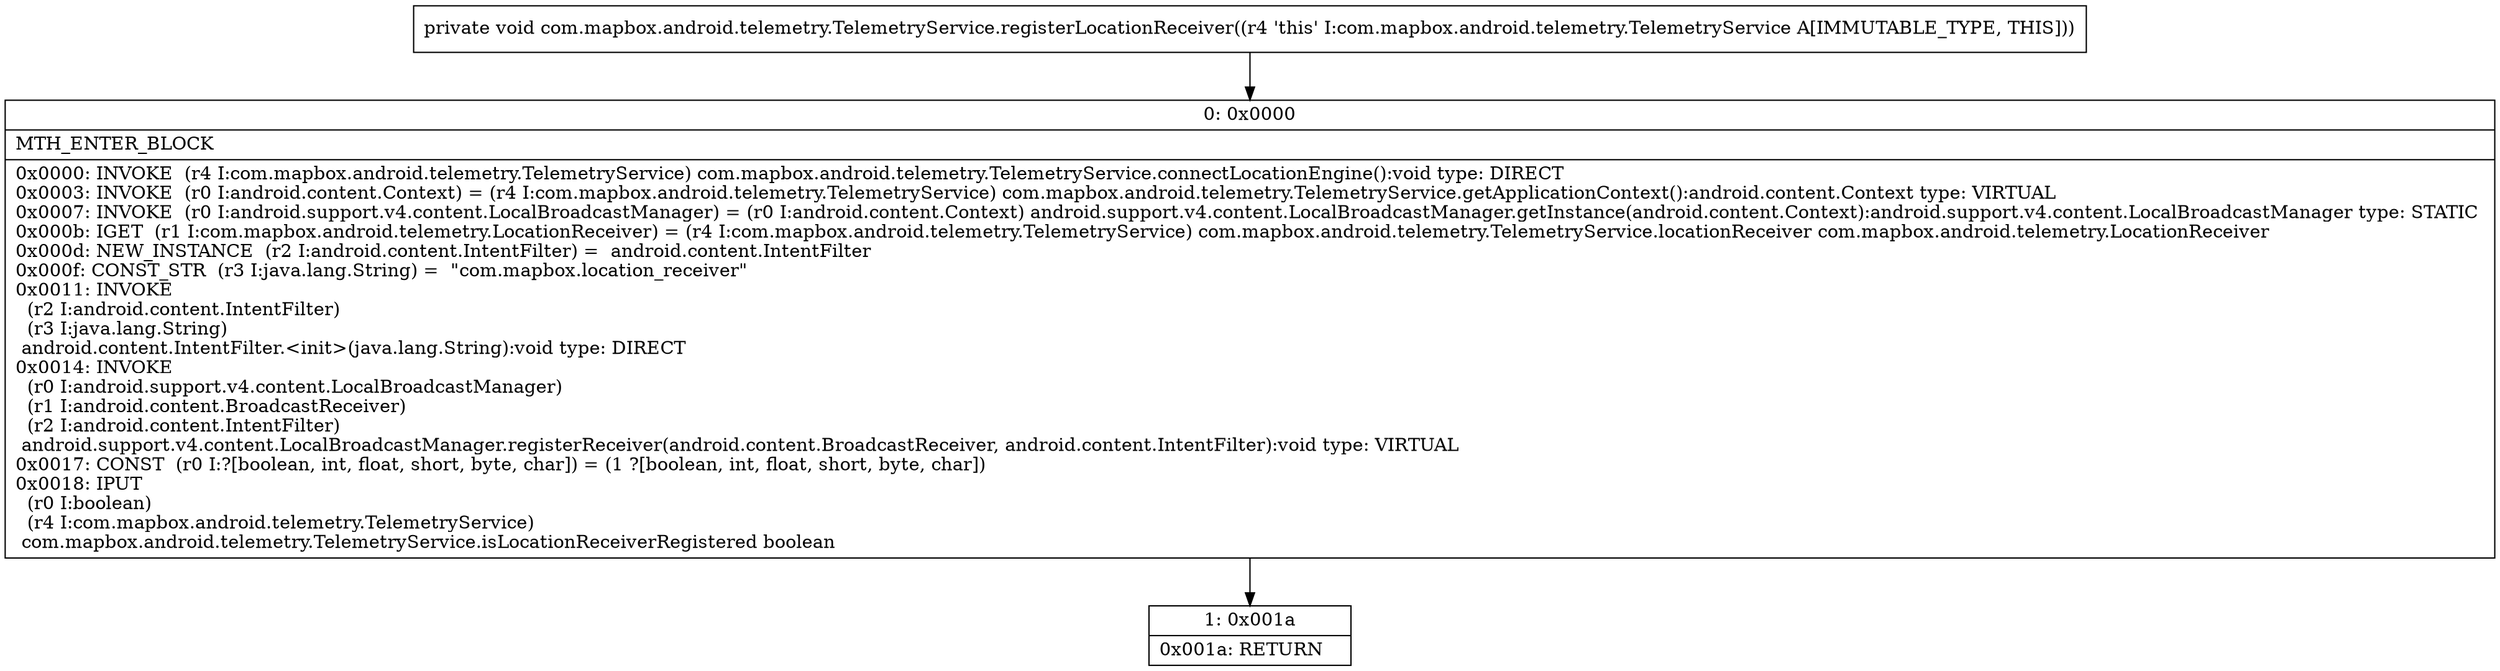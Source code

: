 digraph "CFG forcom.mapbox.android.telemetry.TelemetryService.registerLocationReceiver()V" {
Node_0 [shape=record,label="{0\:\ 0x0000|MTH_ENTER_BLOCK\l|0x0000: INVOKE  (r4 I:com.mapbox.android.telemetry.TelemetryService) com.mapbox.android.telemetry.TelemetryService.connectLocationEngine():void type: DIRECT \l0x0003: INVOKE  (r0 I:android.content.Context) = (r4 I:com.mapbox.android.telemetry.TelemetryService) com.mapbox.android.telemetry.TelemetryService.getApplicationContext():android.content.Context type: VIRTUAL \l0x0007: INVOKE  (r0 I:android.support.v4.content.LocalBroadcastManager) = (r0 I:android.content.Context) android.support.v4.content.LocalBroadcastManager.getInstance(android.content.Context):android.support.v4.content.LocalBroadcastManager type: STATIC \l0x000b: IGET  (r1 I:com.mapbox.android.telemetry.LocationReceiver) = (r4 I:com.mapbox.android.telemetry.TelemetryService) com.mapbox.android.telemetry.TelemetryService.locationReceiver com.mapbox.android.telemetry.LocationReceiver \l0x000d: NEW_INSTANCE  (r2 I:android.content.IntentFilter) =  android.content.IntentFilter \l0x000f: CONST_STR  (r3 I:java.lang.String) =  \"com.mapbox.location_receiver\" \l0x0011: INVOKE  \l  (r2 I:android.content.IntentFilter)\l  (r3 I:java.lang.String)\l android.content.IntentFilter.\<init\>(java.lang.String):void type: DIRECT \l0x0014: INVOKE  \l  (r0 I:android.support.v4.content.LocalBroadcastManager)\l  (r1 I:android.content.BroadcastReceiver)\l  (r2 I:android.content.IntentFilter)\l android.support.v4.content.LocalBroadcastManager.registerReceiver(android.content.BroadcastReceiver, android.content.IntentFilter):void type: VIRTUAL \l0x0017: CONST  (r0 I:?[boolean, int, float, short, byte, char]) = (1 ?[boolean, int, float, short, byte, char]) \l0x0018: IPUT  \l  (r0 I:boolean)\l  (r4 I:com.mapbox.android.telemetry.TelemetryService)\l com.mapbox.android.telemetry.TelemetryService.isLocationReceiverRegistered boolean \l}"];
Node_1 [shape=record,label="{1\:\ 0x001a|0x001a: RETURN   \l}"];
MethodNode[shape=record,label="{private void com.mapbox.android.telemetry.TelemetryService.registerLocationReceiver((r4 'this' I:com.mapbox.android.telemetry.TelemetryService A[IMMUTABLE_TYPE, THIS])) }"];
MethodNode -> Node_0;
Node_0 -> Node_1;
}

